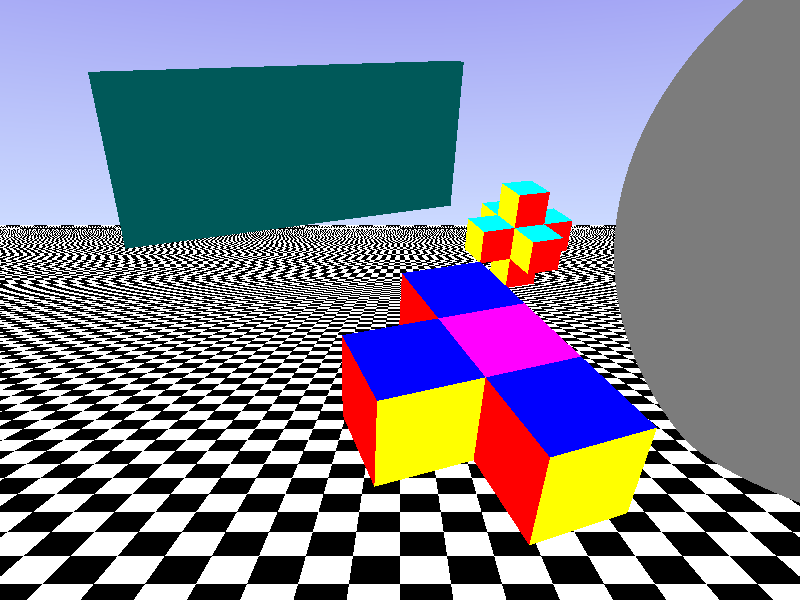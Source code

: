 // 20220822 (C) Gunter Liszewski -*- mode: pov; -*-
// Rubik cube's six centre cubelets
#version 3.7;
#include "colors.inc"
// #include "textures.inc"
#include "shapes.inc"
 global_settings { assumed_gamma 1.0 }
#default{ finish{ ambient 0.1 diffuse 0.9 }} 

camera { location <0,2,-14> look_at <0,0,2> }
light_source { <-30,30,-10> 1 }

// textures.inc
#declare Polished_Chrome = 
texture {
    pigment { rgb <0.2, 0.2, 0.2> }
    finish {
        ambient 0.1
        diffuse 0.7
        brilliance 6.0
        reflection 0.6
        phong 0.8
        phong_size 120
    }
}
// end textures.inc
#declare the_sun =
light_source{< 3000,3000,-3000> color White};

#macro the_sky()
sky_sphere {
  pigment {
    gradient <0,1,0>
    color_map { [0.00 rgb <0.6,0.7,1.0>]
      [0.35 rgb <0.1,0.0,0.8>]
      [0.65 rgb <0.1,0.0,0.8>]
      [1.00 rgb <0.6,0.7,1.0>] 
    } 
    scale 2         
  }
}
#end

#declare the_ground =
plane{ <0,1,0>, -5 
       texture{
	 pigment{ 
	   checker 
	   color rgb<1,1,1>*1.2 
	   color rgb<0.25,0.15,0.1>*0}
	 finish { phong 0.1}
       }
};


#macro Side( Colour, P1, P2, P3, P4)
  polygon {  5, P1 P2 P3 P4 P1
    texture{ finish  { specular 0.6 }
      pigment { colour Colour }
      normal  { agate 0.25 scale 1/2 }}}
#end
// We want a cubelet of unit square facelets
#declare F = Side(Red,     <-1,-1,-1>, <-1,1,-1>, <1,1,-1>, <1,-1,-1>)
#declare B = Side(Green,   <-1,-1,1>, <-1,1,1>, <1,1,1>, <1,-1,1>)
#declare U = Side(Blue,    <-1,1,-1>, <-1,1,1>, <1,1,1>, <1,1,-1>)
#declare D = Side(Cyan,    <-1,-1,-1>, <-1,-1,1>, <1,-1,1>, <1,-1,-1>)
#declare L = Side(Magenta, <-1,-1,-1>, <-1,-1,1>, <-1,1,1>, <-1,1,-1>)
#declare R = Side(Yellow,  <1,-1,-1>, <1,1,-1>, <1,1,1>, <1,-1,1>)

#macro Spin(a,b)
  #switch (a)
    #case (0) 
      rotate z*(b=2?0:(b=3?180:(b=4?-90:(b=5?90:0))))
    #break
    #case (1)
      rotate y*180
      rotate z*(b=2?0:(b=3?180:(b=4?90:(b=5?-90:0))))
    #break
    #case (2) 
      rotate x*-90 
      rotate z*(b=0?180:(b=1?0:(b=4?-90:(b=5?90:0))))      
    #break
    #case (3) 
      rotate x*90
      rotate z*(b=0?0:(b=1?180:(b=4?-90:(b=5?90:0))))      
    #break
    #case (4) 
      rotate y*-90
      rotate z*(b=0?90:(b=1?-90:(b=2?0:(b=3?180:0))))      
    #break
    #case (5) 
      rotate y*90
      rotate z*(b=0?-90:(b=1?90:(b=2?0:(b=3?180:0))))      
    #break
  #end
#end

#macro Cubelet(a,b)
  union {
  object { F }
  object { U }
  object { R }
  object { B }
  object { D }
  object { L }
    Spin(a,b)
  }
#end
#declare standard_cubelet = Cubelet(0,2);

#macro edge(a,b)
  #local X=0;
  #local Y=0;
  #local Z=0;
  #switch (a)
    #case (0) #local X=-1;
    #break
    #case (1) #local X=1;
    #break
    #case (2) #local Y=1;
    #break
    #case (3) #local Y=-1;
    #break
  #else
    #debug "What is it on this edge A?"
  #end
  #switch (b)
    #case (2) #local Y=1;
    #break
    #case (3) #local Y=-1;
    #break
    #case (4) #local Z=-1;
    #break
    #case (5) #local Z=1;
    #break
  #else
    #debug "What about this face on edge B?"
  #end
  object { Cubelet(0,2) translate <2*X,2*Y,2*Z> }
#end

#macro corner(a,b,c)
  #local X=1; // front, or FUR, or 025
  #local Y=1; //        up
  #local Z=1; //        right
  #switch (a)
    #case (0) #local X=-1;
    #break
    #case (1) #local X=1;
    #break
  #else
    #debug "What is it this corner A?"
  #end
  #switch (b)
    #case (2) #local Y=1;
    #break
    #case (3) #local Y=-1;
    #break
    #case (4) #local Z=-1;
    #break
    #case (5) #local Z=1;
    #break
  #else
    #debug "What about corner B?"
  #end
    #switch (c)
    #case (2) #local Y=1;
    #break
    #case (3) #local Y=-1;
    #break
    #case (4) #local Z=-1;
    #break
    #case (5) #local Z=1;
    #break
  #else
    #debug "Where it the face C?"
  #end
  object { standard_cubelet translate <2*X,2*Y,2*Z> }
#end

#macro centre(a,b,c)
  #local X=0;
  #local Y=0;
  #local Z=0;
  #switch (a)
    #case (0) #local X=-1;
    #break
    #case (1) #local X=1;
    #break
    #case (2) #local Y=1;
    #break
    #case (3) #local Y=-1;
    #break
    #case (4) #local Z=-1;
    #break
    #case (5) #local Z=1;
    #break
  #else
    #debug "What is it at this centre A?"
  #end
  object {  Cubelet(b,c)
    translate <X*2,Y*2,Z*2> }  
#end

#declare standard_edges = union {
// y*0 x*0
  edge(0,2) // front up
  edge(0,3) //       down
  edge(0,4) //       left
  edge(0,5) //       right
// y*180  
  edge(1,2) // back  up
  edge(1,3) //       down
  edge(1,4) //       left
  edge(1,5) //       right
// x*-90  
  edge(2,4) // up    left
  edge(2,5) //       right
// x*90  
  edge(3,4) // down  left
  edge(3,5) //       right
} // standard_edges
#declare standard_corners = union {
// y*0
  corner(0,4,2) // front left up
  corner(0,2,5) //       up right
  corner(0,5,3) //       right down
  corner(0,3,4) //       down left
// y*180
  corner(1,5,2) // back right up
  corner(1,2,4) //      up left
  corner(1,4,3) //      left down
  corner(1,3,5) //      down right
} // standard_corners

#macro centres(a,b)
  union {
// y*0 x*0
  centre(0,a,b) // front
  centre(1,a,b) // back
  centre(2,a,b) // up
  centre(3,a,b) // down
  centre(4,a,b) // left
  centre(5,a,b) // right
} // centres
#end
#declare standard_centres = centres(0,2);

#macro Mirror( Colour )
  box { <0,0,0>, <10,4.5,0.3>
    texture { 
      pigment { colour Colour }
      finish { reflection 1 } }}
#end

//--------------------------------------------------
// reorientation macro, from abyss.pov in 3.7 scenes
//--------------------------------------------------
#macro mOrient(P1,P2)
#local yV1=vnormalize(P2-P1);
#local xV1=vnormalize(vcross(yV1,z));
#local zV1=vcross(xV1,yV1);
                matrix <xV1.x,xV1.y,xV1.z,yV1.x,yV1.y,yV1.z,zV1.x,zV1.y,zV1.z,P1.x,P1.y,P1.z>
#end

#macro Matrix()
  matrix
<   
//  1,0,0, 0,1,0, 0,0,1, 0,0,0 // additive zero matrix-transform (implied column 0,0,0,1)
// our experiments
    // 1.3,0.6,0,    0,1,0, 0,0,1,   -1,0,0
  1.4, 0.6,   0, // 0, --- 3x3 rotation matrix
 -1.3,   1,   0, // 0, --- (V*T)_x=v_x*t_00 + v_y*t_10 + v_z*t_20 + t_30
    0,   0, 1.6, // 0, --- (V*T)_y=v_x*t_01 + v_y*t_11 + v_z*t_21 + t_31
                 //    --- (V*T)_z=v_x*t_02 + v_y*t_12 + v_z*t_22 + t_32
   -1,   0,   0  // 1, --- translation row vector
// POV-ray on the calculation of the matrix-transformed object
// https://www.povray.org/documentation/3.7.0/r3_3.html#r3_3_1_12_4
>
#end

// The things in this picture
union {
  object { Mirror( <0,0.1,0.1> ) rotate y*87 translate <-9,0,3> }
  #declare here=<-5,0,2>;
  #macro next(P)
    #declare here=here+P; scale 0.5 rotate y*-19 translate here
  #end
  #declare the_centre = union {
    object { centres(2,0) next(<0,0,0>) }
  }
  #declare the_standard_centre = union {
    object { standard_centres next(<3,0,-6>) }
  }
  #declare this_F = centre(0,0,2);
  this_F 
  #declare this_B = centre(1,0,2);
  this_B
  #declare this_L = centre(4,0,2);
  this_L
  #declare P = array [3][3] { { 1,2,3 }, { 4,5,6} , {7,8,9} };
  // #declare M1 = < 0,0,1, 0,1,0, -1,0,0, 0,0,0 >;
  // #declare M2 = < 0,0,1, 0,1,0, -1,0,0, 0,0,0 >; 
  // #declare M3 = M1*M2;
  // #debug str(matrix < 0,0,1, 0,1,0, -1,0,0, 0,0,0 >)
  #declare T = transform { rotate x*90 };
  #declare T90 = function {
    transform {
      matrix < 1,0,0, 0,-1,0, 0,0,-1, 0,0,0>
    }
  }
  #macro Z90()
      matrix < 0,-1,0, 1,0,0, 0,0,1, 0,0,0>
   #end
  #macro X180()
      matrix < 1,0,0, 0,-1,0, 0,0,-1, 0,0,0>
   #end
  // object { Cubelet(0,2) transform { rotate x*90 } }
  // object { Cubelet(0,2)  matrix < 1,0,0, 0,-1,0, 0,0,-1, 0,0,0>  }
  // object { Cubelet(0,2) X180() }
  object { Cubelet(0,2) Z90() }
  #declare Many = union {
    #local K = 0;
    #local N = 6;
    #while (K < N)
      object { centre(K,5,3) }
      #local K = K+1;
    #end
    scale 0.5
    translate <-6,0,4>
  }
  Many
  
  translate <3,0,1> 
  rotate <131,122,133> 
}

#declare the_thing = 
sphere { <0,0,0>, 1 
  texture { Polished_Chrome
  } 
  scale 10 rotate<0,0,0>  translate<17,1.35,4>  
};

the_thing
the_sun
the_sky()
the_ground